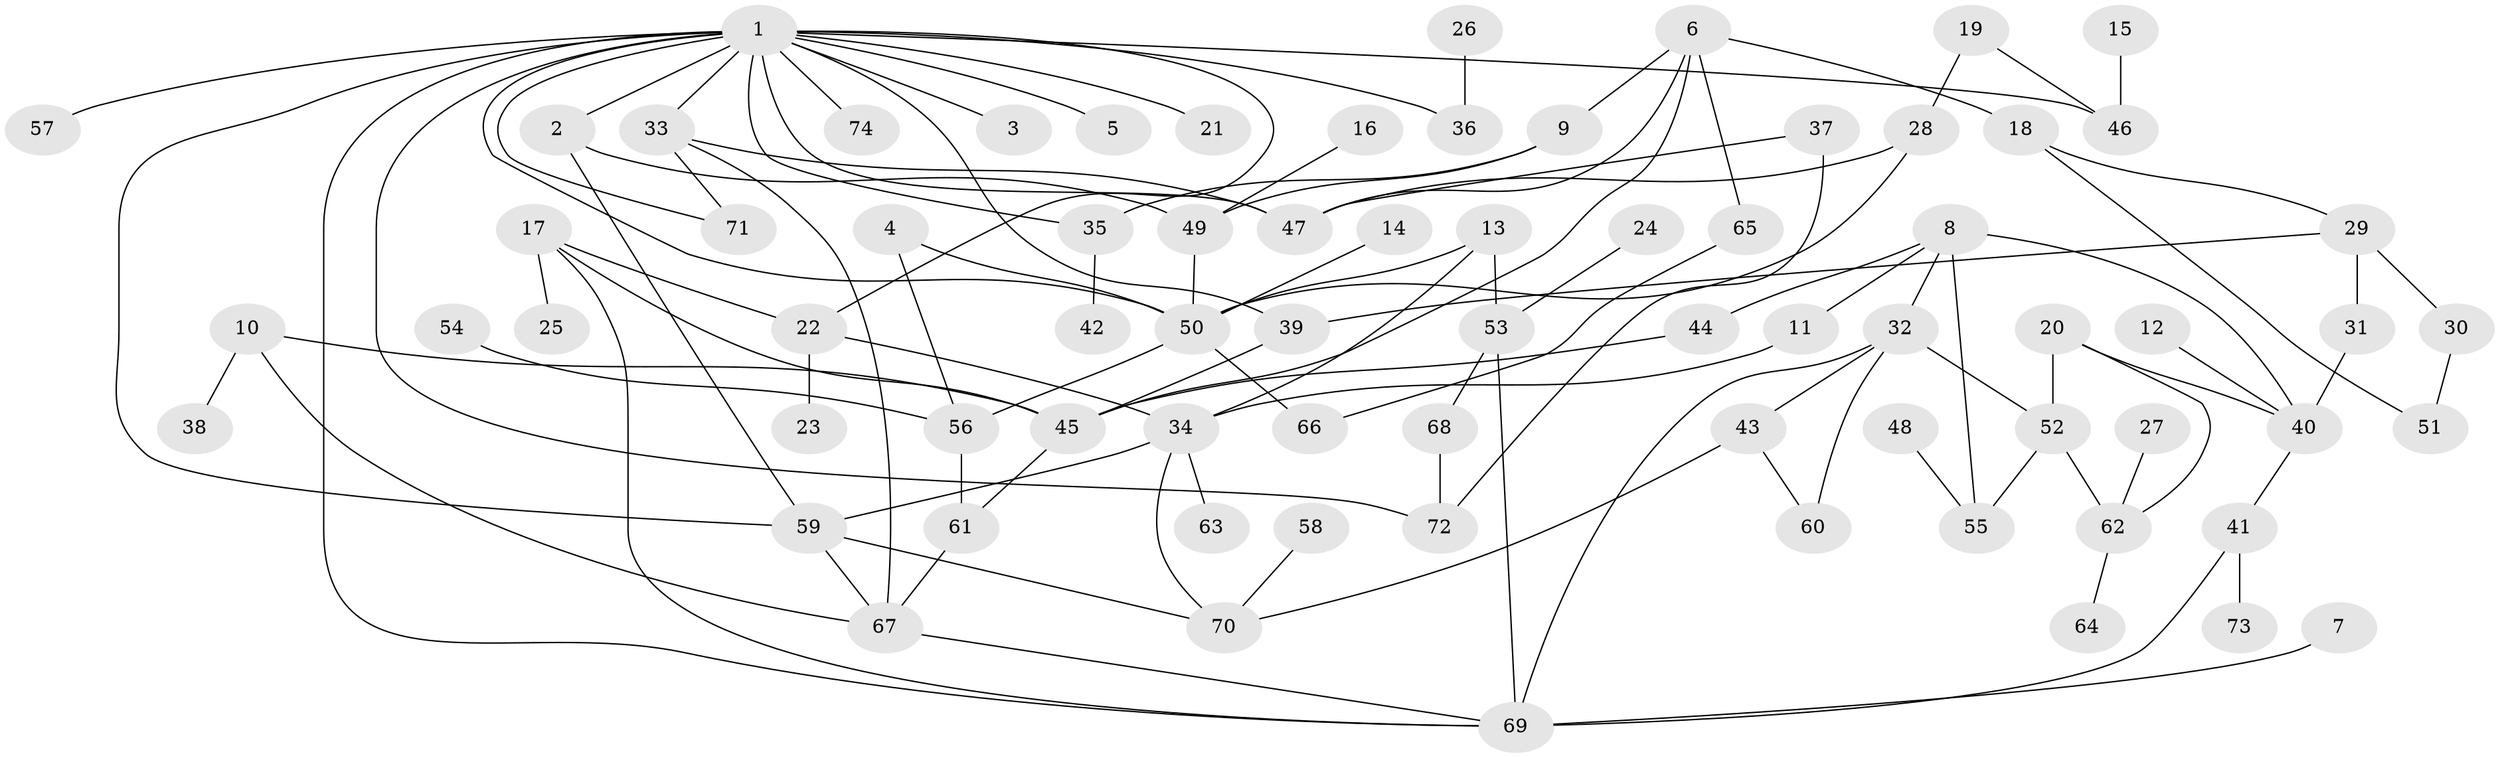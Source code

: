 // original degree distribution, {7: 0.02040816326530612, 5: 0.07482993197278912, 4: 0.10204081632653061, 3: 0.19047619047619047, 8: 0.006802721088435374, 2: 0.29931972789115646, 1: 0.29931972789115646, 6: 0.006802721088435374}
// Generated by graph-tools (version 1.1) at 2025/25/03/09/25 03:25:28]
// undirected, 74 vertices, 108 edges
graph export_dot {
graph [start="1"]
  node [color=gray90,style=filled];
  1;
  2;
  3;
  4;
  5;
  6;
  7;
  8;
  9;
  10;
  11;
  12;
  13;
  14;
  15;
  16;
  17;
  18;
  19;
  20;
  21;
  22;
  23;
  24;
  25;
  26;
  27;
  28;
  29;
  30;
  31;
  32;
  33;
  34;
  35;
  36;
  37;
  38;
  39;
  40;
  41;
  42;
  43;
  44;
  45;
  46;
  47;
  48;
  49;
  50;
  51;
  52;
  53;
  54;
  55;
  56;
  57;
  58;
  59;
  60;
  61;
  62;
  63;
  64;
  65;
  66;
  67;
  68;
  69;
  70;
  71;
  72;
  73;
  74;
  1 -- 2 [weight=1.0];
  1 -- 3 [weight=1.0];
  1 -- 5 [weight=1.0];
  1 -- 21 [weight=1.0];
  1 -- 22 [weight=1.0];
  1 -- 33 [weight=1.0];
  1 -- 35 [weight=1.0];
  1 -- 36 [weight=1.0];
  1 -- 39 [weight=1.0];
  1 -- 46 [weight=1.0];
  1 -- 47 [weight=1.0];
  1 -- 50 [weight=1.0];
  1 -- 57 [weight=1.0];
  1 -- 59 [weight=1.0];
  1 -- 69 [weight=1.0];
  1 -- 71 [weight=1.0];
  1 -- 72 [weight=1.0];
  1 -- 74 [weight=1.0];
  2 -- 49 [weight=1.0];
  2 -- 59 [weight=1.0];
  4 -- 50 [weight=1.0];
  4 -- 56 [weight=1.0];
  6 -- 9 [weight=1.0];
  6 -- 18 [weight=1.0];
  6 -- 45 [weight=1.0];
  6 -- 47 [weight=1.0];
  6 -- 65 [weight=1.0];
  7 -- 69 [weight=1.0];
  8 -- 11 [weight=1.0];
  8 -- 32 [weight=1.0];
  8 -- 40 [weight=1.0];
  8 -- 44 [weight=1.0];
  8 -- 55 [weight=1.0];
  9 -- 35 [weight=1.0];
  9 -- 49 [weight=1.0];
  10 -- 38 [weight=1.0];
  10 -- 45 [weight=1.0];
  10 -- 67 [weight=1.0];
  11 -- 34 [weight=1.0];
  12 -- 40 [weight=1.0];
  13 -- 34 [weight=1.0];
  13 -- 50 [weight=1.0];
  13 -- 53 [weight=2.0];
  14 -- 50 [weight=1.0];
  15 -- 46 [weight=1.0];
  16 -- 49 [weight=1.0];
  17 -- 22 [weight=1.0];
  17 -- 25 [weight=1.0];
  17 -- 45 [weight=1.0];
  17 -- 69 [weight=1.0];
  18 -- 29 [weight=1.0];
  18 -- 51 [weight=1.0];
  19 -- 28 [weight=1.0];
  19 -- 46 [weight=1.0];
  20 -- 40 [weight=1.0];
  20 -- 52 [weight=1.0];
  20 -- 62 [weight=1.0];
  22 -- 23 [weight=1.0];
  22 -- 34 [weight=1.0];
  24 -- 53 [weight=1.0];
  26 -- 36 [weight=1.0];
  27 -- 62 [weight=1.0];
  28 -- 47 [weight=1.0];
  28 -- 50 [weight=2.0];
  29 -- 30 [weight=1.0];
  29 -- 31 [weight=1.0];
  29 -- 39 [weight=1.0];
  30 -- 51 [weight=1.0];
  31 -- 40 [weight=1.0];
  32 -- 43 [weight=1.0];
  32 -- 52 [weight=1.0];
  32 -- 60 [weight=1.0];
  32 -- 69 [weight=1.0];
  33 -- 47 [weight=1.0];
  33 -- 67 [weight=1.0];
  33 -- 71 [weight=1.0];
  34 -- 59 [weight=1.0];
  34 -- 63 [weight=1.0];
  34 -- 70 [weight=1.0];
  35 -- 42 [weight=1.0];
  37 -- 47 [weight=1.0];
  37 -- 72 [weight=1.0];
  39 -- 45 [weight=1.0];
  40 -- 41 [weight=1.0];
  41 -- 69 [weight=1.0];
  41 -- 73 [weight=1.0];
  43 -- 60 [weight=1.0];
  43 -- 70 [weight=1.0];
  44 -- 45 [weight=1.0];
  45 -- 61 [weight=1.0];
  48 -- 55 [weight=1.0];
  49 -- 50 [weight=1.0];
  50 -- 56 [weight=1.0];
  50 -- 66 [weight=1.0];
  52 -- 55 [weight=1.0];
  52 -- 62 [weight=1.0];
  53 -- 68 [weight=1.0];
  53 -- 69 [weight=1.0];
  54 -- 56 [weight=1.0];
  56 -- 61 [weight=1.0];
  58 -- 70 [weight=1.0];
  59 -- 67 [weight=1.0];
  59 -- 70 [weight=1.0];
  61 -- 67 [weight=1.0];
  62 -- 64 [weight=1.0];
  65 -- 66 [weight=1.0];
  67 -- 69 [weight=1.0];
  68 -- 72 [weight=1.0];
}
